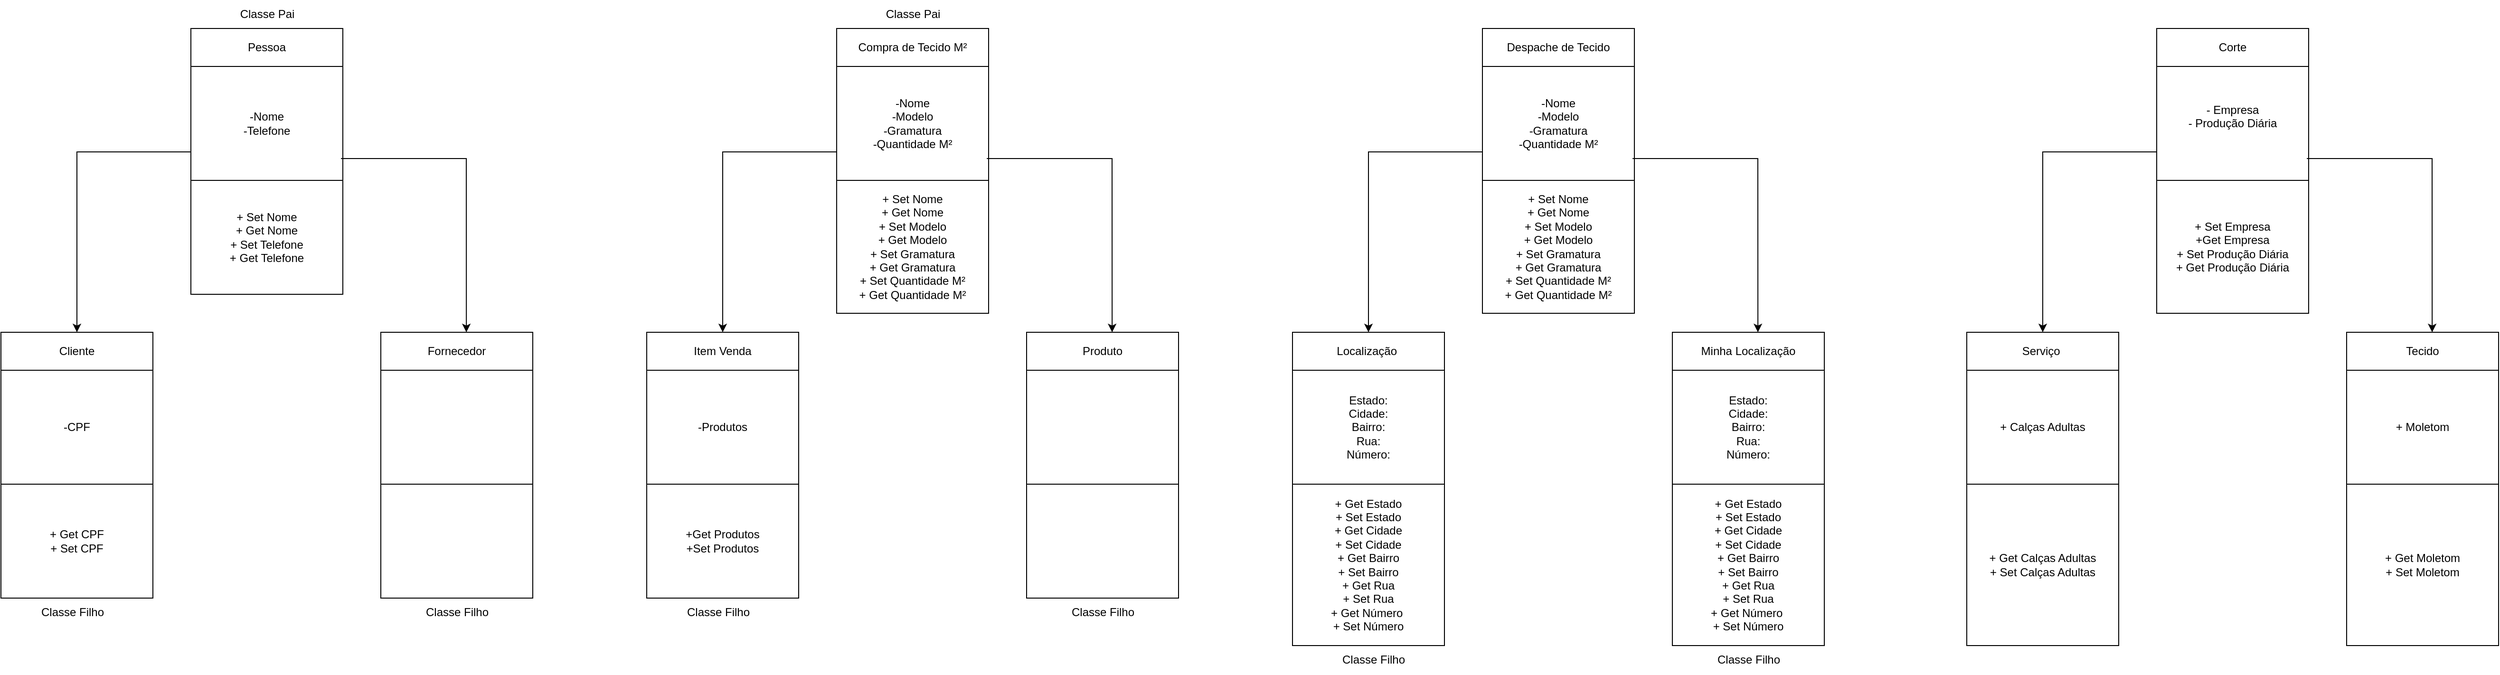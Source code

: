<mxfile version="24.5.5" type="device">
  <diagram name="Página-1" id="cAUkqCbXj0w3T16T-0Q6">
    <mxGraphModel dx="2876" dy="1117" grid="1" gridSize="10" guides="1" tooltips="1" connect="1" arrows="1" fold="1" page="1" pageScale="1" pageWidth="827" pageHeight="1169" math="0" shadow="0">
      <root>
        <mxCell id="0" />
        <mxCell id="1" parent="0" />
        <mxCell id="lD8pX8BNRvtxvGFlaqxf-33" value="" style="group" vertex="1" connectable="0" parent="1">
          <mxGeometry x="640" y="110" width="560" height="630" as="geometry" />
        </mxCell>
        <mxCell id="lD8pX8BNRvtxvGFlaqxf-1" value="Compra de Tecido M²" style="rounded=0;whiteSpace=wrap;html=1;" vertex="1" parent="lD8pX8BNRvtxvGFlaqxf-33">
          <mxGeometry x="200" width="160" height="40" as="geometry" />
        </mxCell>
        <mxCell id="lD8pX8BNRvtxvGFlaqxf-2" value="-Nome&lt;div&gt;-Modelo&lt;/div&gt;&lt;div&gt;-Gramatura&lt;/div&gt;&lt;div&gt;-Quantidade M²&lt;/div&gt;" style="rounded=0;whiteSpace=wrap;html=1;" vertex="1" parent="lD8pX8BNRvtxvGFlaqxf-33">
          <mxGeometry x="200" y="40" width="160" height="120" as="geometry" />
        </mxCell>
        <mxCell id="lD8pX8BNRvtxvGFlaqxf-3" value="+ Set Nome&lt;div&gt;+ Get Nome&lt;/div&gt;&lt;div&gt;+ Set Modelo&lt;/div&gt;&lt;div&gt;+ Get Modelo&lt;/div&gt;&lt;div&gt;&lt;div&gt;+ Set Gramatura&lt;/div&gt;&lt;div&gt;+ Get Gramatura&lt;/div&gt;&lt;/div&gt;&lt;div&gt;+ Set Quantidade M²&lt;/div&gt;&lt;div&gt;+ Get Quantidade M²&lt;/div&gt;" style="rounded=0;whiteSpace=wrap;html=1;" vertex="1" parent="lD8pX8BNRvtxvGFlaqxf-33">
          <mxGeometry x="200" y="160" width="160" height="140" as="geometry" />
        </mxCell>
        <mxCell id="lD8pX8BNRvtxvGFlaqxf-4" value="Item Venda" style="rounded=0;whiteSpace=wrap;html=1;" vertex="1" parent="lD8pX8BNRvtxvGFlaqxf-33">
          <mxGeometry y="320" width="160" height="40" as="geometry" />
        </mxCell>
        <mxCell id="lD8pX8BNRvtxvGFlaqxf-5" value="-Produtos" style="rounded=0;whiteSpace=wrap;html=1;" vertex="1" parent="lD8pX8BNRvtxvGFlaqxf-33">
          <mxGeometry y="360" width="160" height="120" as="geometry" />
        </mxCell>
        <mxCell id="lD8pX8BNRvtxvGFlaqxf-6" value="+Get Produtos&lt;div&gt;+Set Produtos&lt;/div&gt;" style="rounded=0;whiteSpace=wrap;html=1;" vertex="1" parent="lD8pX8BNRvtxvGFlaqxf-33">
          <mxGeometry y="480" width="160" height="120" as="geometry" />
        </mxCell>
        <mxCell id="lD8pX8BNRvtxvGFlaqxf-7" value="Produto" style="rounded=0;whiteSpace=wrap;html=1;" vertex="1" parent="lD8pX8BNRvtxvGFlaqxf-33">
          <mxGeometry x="400" y="320" width="160" height="40" as="geometry" />
        </mxCell>
        <mxCell id="lD8pX8BNRvtxvGFlaqxf-8" value="" style="rounded=0;whiteSpace=wrap;html=1;" vertex="1" parent="lD8pX8BNRvtxvGFlaqxf-33">
          <mxGeometry x="400" y="360" width="160" height="120" as="geometry" />
        </mxCell>
        <mxCell id="lD8pX8BNRvtxvGFlaqxf-9" value="" style="rounded=0;whiteSpace=wrap;html=1;" vertex="1" parent="lD8pX8BNRvtxvGFlaqxf-33">
          <mxGeometry x="400" y="480" width="160" height="120" as="geometry" />
        </mxCell>
        <mxCell id="lD8pX8BNRvtxvGFlaqxf-10" value="" style="endArrow=classic;html=1;rounded=0;exitX=0.988;exitY=0.808;exitDx=0;exitDy=0;exitPerimeter=0;entryX=0.563;entryY=0;entryDx=0;entryDy=0;entryPerimeter=0;" edge="1" parent="lD8pX8BNRvtxvGFlaqxf-33" source="lD8pX8BNRvtxvGFlaqxf-2" target="lD8pX8BNRvtxvGFlaqxf-7">
          <mxGeometry width="50" height="50" relative="1" as="geometry">
            <mxPoint x="470" y="260" as="sourcePoint" />
            <mxPoint x="520" y="210" as="targetPoint" />
            <Array as="points">
              <mxPoint x="490" y="137" />
            </Array>
          </mxGeometry>
        </mxCell>
        <mxCell id="lD8pX8BNRvtxvGFlaqxf-11" value="" style="endArrow=classic;html=1;rounded=0;entryX=0.5;entryY=0;entryDx=0;entryDy=0;exitX=0;exitY=0.75;exitDx=0;exitDy=0;" edge="1" parent="lD8pX8BNRvtxvGFlaqxf-33" source="lD8pX8BNRvtxvGFlaqxf-2" target="lD8pX8BNRvtxvGFlaqxf-4">
          <mxGeometry width="50" height="50" relative="1" as="geometry">
            <mxPoint x="130" y="90" as="sourcePoint" />
            <mxPoint x="182" y="311.5" as="targetPoint" />
            <Array as="points">
              <mxPoint x="80" y="130" />
            </Array>
          </mxGeometry>
        </mxCell>
        <mxCell id="lD8pX8BNRvtxvGFlaqxf-13" value="Classe Filho" style="text;html=1;align=center;verticalAlign=middle;resizable=0;points=[];autosize=1;strokeColor=none;fillColor=none;" vertex="1" parent="lD8pX8BNRvtxvGFlaqxf-33">
          <mxGeometry x="30" y="600" width="90" height="30" as="geometry" />
        </mxCell>
        <mxCell id="lD8pX8BNRvtxvGFlaqxf-14" value="Classe Filho" style="text;html=1;align=center;verticalAlign=middle;resizable=0;points=[];autosize=1;strokeColor=none;fillColor=none;" vertex="1" parent="lD8pX8BNRvtxvGFlaqxf-33">
          <mxGeometry x="435" y="600" width="90" height="30" as="geometry" />
        </mxCell>
        <mxCell id="lD8pX8BNRvtxvGFlaqxf-62" value="" style="group" vertex="1" connectable="0" parent="1">
          <mxGeometry x="-40" y="80" width="560" height="660" as="geometry" />
        </mxCell>
        <mxCell id="lD8pX8BNRvtxvGFlaqxf-48" value="Pessoa" style="rounded=0;whiteSpace=wrap;html=1;" vertex="1" parent="lD8pX8BNRvtxvGFlaqxf-62">
          <mxGeometry x="200" y="30" width="160" height="40" as="geometry" />
        </mxCell>
        <mxCell id="lD8pX8BNRvtxvGFlaqxf-49" value="-Nome&lt;div&gt;-Telefone&lt;/div&gt;" style="rounded=0;whiteSpace=wrap;html=1;" vertex="1" parent="lD8pX8BNRvtxvGFlaqxf-62">
          <mxGeometry x="200" y="70" width="160" height="120" as="geometry" />
        </mxCell>
        <mxCell id="lD8pX8BNRvtxvGFlaqxf-50" value="+ Set Nome&lt;div&gt;+ Get Nome&lt;/div&gt;&lt;div&gt;+ Set Telefone&lt;/div&gt;&lt;div&gt;+ Get Telefone&lt;/div&gt;" style="rounded=0;whiteSpace=wrap;html=1;" vertex="1" parent="lD8pX8BNRvtxvGFlaqxf-62">
          <mxGeometry x="200" y="190" width="160" height="120" as="geometry" />
        </mxCell>
        <mxCell id="lD8pX8BNRvtxvGFlaqxf-51" value="Cliente" style="rounded=0;whiteSpace=wrap;html=1;" vertex="1" parent="lD8pX8BNRvtxvGFlaqxf-62">
          <mxGeometry y="350" width="160" height="40" as="geometry" />
        </mxCell>
        <mxCell id="lD8pX8BNRvtxvGFlaqxf-52" value="-CPF" style="rounded=0;whiteSpace=wrap;html=1;" vertex="1" parent="lD8pX8BNRvtxvGFlaqxf-62">
          <mxGeometry y="390" width="160" height="120" as="geometry" />
        </mxCell>
        <mxCell id="lD8pX8BNRvtxvGFlaqxf-53" value="+ Get CPF&lt;div&gt;+ Set CPF&lt;/div&gt;" style="rounded=0;whiteSpace=wrap;html=1;" vertex="1" parent="lD8pX8BNRvtxvGFlaqxf-62">
          <mxGeometry y="510" width="160" height="120" as="geometry" />
        </mxCell>
        <mxCell id="lD8pX8BNRvtxvGFlaqxf-54" value="Fornecedor" style="rounded=0;whiteSpace=wrap;html=1;" vertex="1" parent="lD8pX8BNRvtxvGFlaqxf-62">
          <mxGeometry x="400" y="350" width="160" height="40" as="geometry" />
        </mxCell>
        <mxCell id="lD8pX8BNRvtxvGFlaqxf-55" value="" style="rounded=0;whiteSpace=wrap;html=1;" vertex="1" parent="lD8pX8BNRvtxvGFlaqxf-62">
          <mxGeometry x="400" y="390" width="160" height="120" as="geometry" />
        </mxCell>
        <mxCell id="lD8pX8BNRvtxvGFlaqxf-56" value="" style="rounded=0;whiteSpace=wrap;html=1;" vertex="1" parent="lD8pX8BNRvtxvGFlaqxf-62">
          <mxGeometry x="400" y="510" width="160" height="120" as="geometry" />
        </mxCell>
        <mxCell id="lD8pX8BNRvtxvGFlaqxf-57" value="" style="endArrow=classic;html=1;rounded=0;exitX=0.988;exitY=0.808;exitDx=0;exitDy=0;exitPerimeter=0;entryX=0.563;entryY=0;entryDx=0;entryDy=0;entryPerimeter=0;" edge="1" parent="lD8pX8BNRvtxvGFlaqxf-62" source="lD8pX8BNRvtxvGFlaqxf-49" target="lD8pX8BNRvtxvGFlaqxf-54">
          <mxGeometry width="50" height="50" relative="1" as="geometry">
            <mxPoint x="470" y="290" as="sourcePoint" />
            <mxPoint x="520" y="240" as="targetPoint" />
            <Array as="points">
              <mxPoint x="490" y="167" />
            </Array>
          </mxGeometry>
        </mxCell>
        <mxCell id="lD8pX8BNRvtxvGFlaqxf-58" value="" style="endArrow=classic;html=1;rounded=0;entryX=0.5;entryY=0;entryDx=0;entryDy=0;exitX=0;exitY=0.75;exitDx=0;exitDy=0;" edge="1" parent="lD8pX8BNRvtxvGFlaqxf-62" source="lD8pX8BNRvtxvGFlaqxf-49" target="lD8pX8BNRvtxvGFlaqxf-51">
          <mxGeometry width="50" height="50" relative="1" as="geometry">
            <mxPoint x="130" y="120" as="sourcePoint" />
            <mxPoint x="182" y="341.5" as="targetPoint" />
            <Array as="points">
              <mxPoint x="80" y="160" />
            </Array>
          </mxGeometry>
        </mxCell>
        <mxCell id="lD8pX8BNRvtxvGFlaqxf-59" value="Classe Pai" style="text;html=1;align=center;verticalAlign=middle;resizable=0;points=[];autosize=1;strokeColor=none;fillColor=none;" vertex="1" parent="lD8pX8BNRvtxvGFlaqxf-62">
          <mxGeometry x="240" width="80" height="30" as="geometry" />
        </mxCell>
        <mxCell id="lD8pX8BNRvtxvGFlaqxf-60" value="Classe Filho" style="text;html=1;align=center;verticalAlign=middle;resizable=0;points=[];autosize=1;strokeColor=none;fillColor=none;" vertex="1" parent="lD8pX8BNRvtxvGFlaqxf-62">
          <mxGeometry x="30" y="630" width="90" height="30" as="geometry" />
        </mxCell>
        <mxCell id="lD8pX8BNRvtxvGFlaqxf-61" value="Classe Filho" style="text;html=1;align=center;verticalAlign=middle;resizable=0;points=[];autosize=1;strokeColor=none;fillColor=none;" vertex="1" parent="lD8pX8BNRvtxvGFlaqxf-62">
          <mxGeometry x="435" y="630" width="90" height="30" as="geometry" />
        </mxCell>
        <mxCell id="lD8pX8BNRvtxvGFlaqxf-63" value="Classe Pai" style="text;html=1;align=center;verticalAlign=middle;resizable=0;points=[];autosize=1;strokeColor=none;fillColor=none;" vertex="1" parent="1">
          <mxGeometry x="880" y="80" width="80" height="30" as="geometry" />
        </mxCell>
        <mxCell id="lD8pX8BNRvtxvGFlaqxf-64" value="" style="group" vertex="1" connectable="0" parent="1">
          <mxGeometry x="1320" y="110" width="560" height="650" as="geometry" />
        </mxCell>
        <mxCell id="lD8pX8BNRvtxvGFlaqxf-65" value="Despache de Tecido" style="rounded=0;whiteSpace=wrap;html=1;" vertex="1" parent="lD8pX8BNRvtxvGFlaqxf-64">
          <mxGeometry x="200" width="160" height="40" as="geometry" />
        </mxCell>
        <mxCell id="lD8pX8BNRvtxvGFlaqxf-66" value="-Nome&lt;div&gt;-Modelo&lt;/div&gt;&lt;div&gt;-Gramatura&lt;/div&gt;&lt;div&gt;-Quantidade M²&lt;/div&gt;" style="rounded=0;whiteSpace=wrap;html=1;" vertex="1" parent="lD8pX8BNRvtxvGFlaqxf-64">
          <mxGeometry x="200" y="40" width="160" height="120" as="geometry" />
        </mxCell>
        <mxCell id="lD8pX8BNRvtxvGFlaqxf-67" value="+ Set Nome&lt;div&gt;+ Get Nome&lt;/div&gt;&lt;div&gt;+ Set Modelo&lt;/div&gt;&lt;div&gt;+ Get Modelo&lt;/div&gt;&lt;div&gt;&lt;div&gt;+ Set Gramatura&lt;/div&gt;&lt;div&gt;+ Get Gramatura&lt;/div&gt;&lt;/div&gt;&lt;div&gt;+ Set Quantidade M²&lt;/div&gt;&lt;div&gt;+ Get Quantidade M²&lt;/div&gt;" style="rounded=0;whiteSpace=wrap;html=1;" vertex="1" parent="lD8pX8BNRvtxvGFlaqxf-64">
          <mxGeometry x="200" y="160" width="160" height="140" as="geometry" />
        </mxCell>
        <mxCell id="lD8pX8BNRvtxvGFlaqxf-68" value="Localização&amp;nbsp;" style="rounded=0;whiteSpace=wrap;html=1;" vertex="1" parent="lD8pX8BNRvtxvGFlaqxf-64">
          <mxGeometry y="320" width="160" height="40" as="geometry" />
        </mxCell>
        <mxCell id="lD8pX8BNRvtxvGFlaqxf-69" value="&lt;div&gt;Estado:&lt;/div&gt;&lt;div&gt;Cidade:&lt;/div&gt;&lt;div&gt;Bairro:&lt;/div&gt;Rua:&lt;div&gt;Número:&lt;/div&gt;" style="rounded=0;whiteSpace=wrap;html=1;" vertex="1" parent="lD8pX8BNRvtxvGFlaqxf-64">
          <mxGeometry y="360" width="160" height="120" as="geometry" />
        </mxCell>
        <mxCell id="lD8pX8BNRvtxvGFlaqxf-70" value="+ Get Estado&lt;div&gt;+ Set Estado&lt;/div&gt;&lt;div&gt;&lt;div&gt;+ Get Cidade&lt;/div&gt;&lt;div&gt;+ Set Cidade&lt;/div&gt;&lt;/div&gt;&lt;div&gt;+ Get Bairro&lt;/div&gt;&lt;div&gt;+ Set Bairro&lt;/div&gt;&lt;div&gt;+ Get Rua&lt;/div&gt;&lt;div&gt;+ Set Rua&lt;/div&gt;&lt;div&gt;+ Get Número&amp;nbsp;&lt;/div&gt;&lt;div&gt;+ Set Número&lt;/div&gt;" style="rounded=0;whiteSpace=wrap;html=1;" vertex="1" parent="lD8pX8BNRvtxvGFlaqxf-64">
          <mxGeometry y="480" width="160" height="170" as="geometry" />
        </mxCell>
        <mxCell id="lD8pX8BNRvtxvGFlaqxf-71" value="Minha Localização" style="rounded=0;whiteSpace=wrap;html=1;" vertex="1" parent="lD8pX8BNRvtxvGFlaqxf-64">
          <mxGeometry x="400" y="320" width="160" height="40" as="geometry" />
        </mxCell>
        <mxCell id="lD8pX8BNRvtxvGFlaqxf-72" value="&lt;div&gt;Estado:&lt;/div&gt;&lt;div&gt;Cidade:&lt;/div&gt;&lt;div&gt;Bairro:&lt;/div&gt;Rua:&lt;div&gt;Número:&lt;/div&gt;" style="rounded=0;whiteSpace=wrap;html=1;" vertex="1" parent="lD8pX8BNRvtxvGFlaqxf-64">
          <mxGeometry x="400" y="360" width="160" height="120" as="geometry" />
        </mxCell>
        <mxCell id="lD8pX8BNRvtxvGFlaqxf-73" value="+ Get Estado&lt;div&gt;+ Set Estado&lt;/div&gt;&lt;div&gt;&lt;div&gt;+ Get Cidade&lt;/div&gt;&lt;div&gt;+ Set Cidade&lt;/div&gt;&lt;/div&gt;&lt;div&gt;+ Get Bairro&lt;/div&gt;&lt;div&gt;+ Set Bairro&lt;/div&gt;&lt;div&gt;+ Get Rua&lt;/div&gt;&lt;div&gt;+ Set Rua&lt;/div&gt;&lt;div&gt;+ Get Número&amp;nbsp;&lt;/div&gt;&lt;div&gt;+ Set Número&lt;/div&gt;" style="rounded=0;whiteSpace=wrap;html=1;" vertex="1" parent="lD8pX8BNRvtxvGFlaqxf-64">
          <mxGeometry x="400" y="480" width="160" height="170" as="geometry" />
        </mxCell>
        <mxCell id="lD8pX8BNRvtxvGFlaqxf-74" value="" style="endArrow=classic;html=1;rounded=0;exitX=0.988;exitY=0.808;exitDx=0;exitDy=0;exitPerimeter=0;entryX=0.563;entryY=0;entryDx=0;entryDy=0;entryPerimeter=0;" edge="1" parent="lD8pX8BNRvtxvGFlaqxf-64" source="lD8pX8BNRvtxvGFlaqxf-66" target="lD8pX8BNRvtxvGFlaqxf-71">
          <mxGeometry width="50" height="50" relative="1" as="geometry">
            <mxPoint x="470" y="260" as="sourcePoint" />
            <mxPoint x="520" y="210" as="targetPoint" />
            <Array as="points">
              <mxPoint x="490" y="137" />
            </Array>
          </mxGeometry>
        </mxCell>
        <mxCell id="lD8pX8BNRvtxvGFlaqxf-75" value="" style="endArrow=classic;html=1;rounded=0;entryX=0.5;entryY=0;entryDx=0;entryDy=0;exitX=0;exitY=0.75;exitDx=0;exitDy=0;" edge="1" parent="lD8pX8BNRvtxvGFlaqxf-64" source="lD8pX8BNRvtxvGFlaqxf-66" target="lD8pX8BNRvtxvGFlaqxf-68">
          <mxGeometry width="50" height="50" relative="1" as="geometry">
            <mxPoint x="130" y="90" as="sourcePoint" />
            <mxPoint x="182" y="311.5" as="targetPoint" />
            <Array as="points">
              <mxPoint x="80" y="130" />
            </Array>
          </mxGeometry>
        </mxCell>
        <mxCell id="lD8pX8BNRvtxvGFlaqxf-76" value="Classe Filho" style="text;html=1;align=center;verticalAlign=middle;resizable=0;points=[];autosize=1;strokeColor=none;fillColor=none;" vertex="1" parent="1">
          <mxGeometry x="1360" y="760" width="90" height="30" as="geometry" />
        </mxCell>
        <mxCell id="lD8pX8BNRvtxvGFlaqxf-77" value="Classe Filho" style="text;html=1;align=center;verticalAlign=middle;resizable=0;points=[];autosize=1;strokeColor=none;fillColor=none;" vertex="1" parent="1">
          <mxGeometry x="1755" y="760" width="90" height="30" as="geometry" />
        </mxCell>
        <mxCell id="lD8pX8BNRvtxvGFlaqxf-78" value="Mo" style="group" vertex="1" connectable="0" parent="1">
          <mxGeometry x="2030" y="110" width="560" height="650" as="geometry" />
        </mxCell>
        <mxCell id="lD8pX8BNRvtxvGFlaqxf-79" value="Corte" style="rounded=0;whiteSpace=wrap;html=1;" vertex="1" parent="lD8pX8BNRvtxvGFlaqxf-78">
          <mxGeometry x="200" width="160" height="40" as="geometry" />
        </mxCell>
        <mxCell id="lD8pX8BNRvtxvGFlaqxf-80" value="- Empresa&lt;div&gt;- Produção Diária&lt;/div&gt;&lt;div&gt;&lt;br&gt;&lt;/div&gt;" style="rounded=0;whiteSpace=wrap;html=1;" vertex="1" parent="lD8pX8BNRvtxvGFlaqxf-78">
          <mxGeometry x="200" y="40" width="160" height="120" as="geometry" />
        </mxCell>
        <mxCell id="lD8pX8BNRvtxvGFlaqxf-81" value="+ Set Empresa&lt;div&gt;+Get Empresa&lt;/div&gt;&lt;div&gt;+ Set Produção Diária&lt;/div&gt;&lt;div&gt;+ Get Produção Diária&lt;/div&gt;" style="rounded=0;whiteSpace=wrap;html=1;" vertex="1" parent="lD8pX8BNRvtxvGFlaqxf-78">
          <mxGeometry x="200" y="160" width="160" height="140" as="geometry" />
        </mxCell>
        <mxCell id="lD8pX8BNRvtxvGFlaqxf-82" value="Serviço&amp;nbsp;" style="rounded=0;whiteSpace=wrap;html=1;" vertex="1" parent="lD8pX8BNRvtxvGFlaqxf-78">
          <mxGeometry y="320" width="160" height="40" as="geometry" />
        </mxCell>
        <mxCell id="lD8pX8BNRvtxvGFlaqxf-83" value="+ Calças Adultas" style="rounded=0;whiteSpace=wrap;html=1;" vertex="1" parent="lD8pX8BNRvtxvGFlaqxf-78">
          <mxGeometry y="360" width="160" height="120" as="geometry" />
        </mxCell>
        <mxCell id="lD8pX8BNRvtxvGFlaqxf-84" value="+ Get Calças Adultas&lt;div&gt;+ Set Calças Adultas&lt;/div&gt;" style="rounded=0;whiteSpace=wrap;html=1;" vertex="1" parent="lD8pX8BNRvtxvGFlaqxf-78">
          <mxGeometry y="480" width="160" height="170" as="geometry" />
        </mxCell>
        <mxCell id="lD8pX8BNRvtxvGFlaqxf-85" value="Tecido" style="rounded=0;whiteSpace=wrap;html=1;" vertex="1" parent="lD8pX8BNRvtxvGFlaqxf-78">
          <mxGeometry x="400" y="320" width="160" height="40" as="geometry" />
        </mxCell>
        <mxCell id="lD8pX8BNRvtxvGFlaqxf-86" value="+ Moletom" style="rounded=0;whiteSpace=wrap;html=1;" vertex="1" parent="lD8pX8BNRvtxvGFlaqxf-78">
          <mxGeometry x="400" y="360" width="160" height="120" as="geometry" />
        </mxCell>
        <mxCell id="lD8pX8BNRvtxvGFlaqxf-87" value="+ Get Moletom&lt;div&gt;+ Set Moletom&lt;/div&gt;" style="rounded=0;whiteSpace=wrap;html=1;" vertex="1" parent="lD8pX8BNRvtxvGFlaqxf-78">
          <mxGeometry x="400" y="480" width="160" height="170" as="geometry" />
        </mxCell>
        <mxCell id="lD8pX8BNRvtxvGFlaqxf-88" value="" style="endArrow=classic;html=1;rounded=0;exitX=0.988;exitY=0.808;exitDx=0;exitDy=0;exitPerimeter=0;entryX=0.563;entryY=0;entryDx=0;entryDy=0;entryPerimeter=0;" edge="1" parent="lD8pX8BNRvtxvGFlaqxf-78" source="lD8pX8BNRvtxvGFlaqxf-80" target="lD8pX8BNRvtxvGFlaqxf-85">
          <mxGeometry width="50" height="50" relative="1" as="geometry">
            <mxPoint x="470" y="260" as="sourcePoint" />
            <mxPoint x="520" y="210" as="targetPoint" />
            <Array as="points">
              <mxPoint x="490" y="137" />
            </Array>
          </mxGeometry>
        </mxCell>
        <mxCell id="lD8pX8BNRvtxvGFlaqxf-89" value="" style="endArrow=classic;html=1;rounded=0;entryX=0.5;entryY=0;entryDx=0;entryDy=0;exitX=0;exitY=0.75;exitDx=0;exitDy=0;" edge="1" parent="lD8pX8BNRvtxvGFlaqxf-78" source="lD8pX8BNRvtxvGFlaqxf-80" target="lD8pX8BNRvtxvGFlaqxf-82">
          <mxGeometry width="50" height="50" relative="1" as="geometry">
            <mxPoint x="130" y="90" as="sourcePoint" />
            <mxPoint x="182" y="311.5" as="targetPoint" />
            <Array as="points">
              <mxPoint x="80" y="130" />
            </Array>
          </mxGeometry>
        </mxCell>
      </root>
    </mxGraphModel>
  </diagram>
</mxfile>
